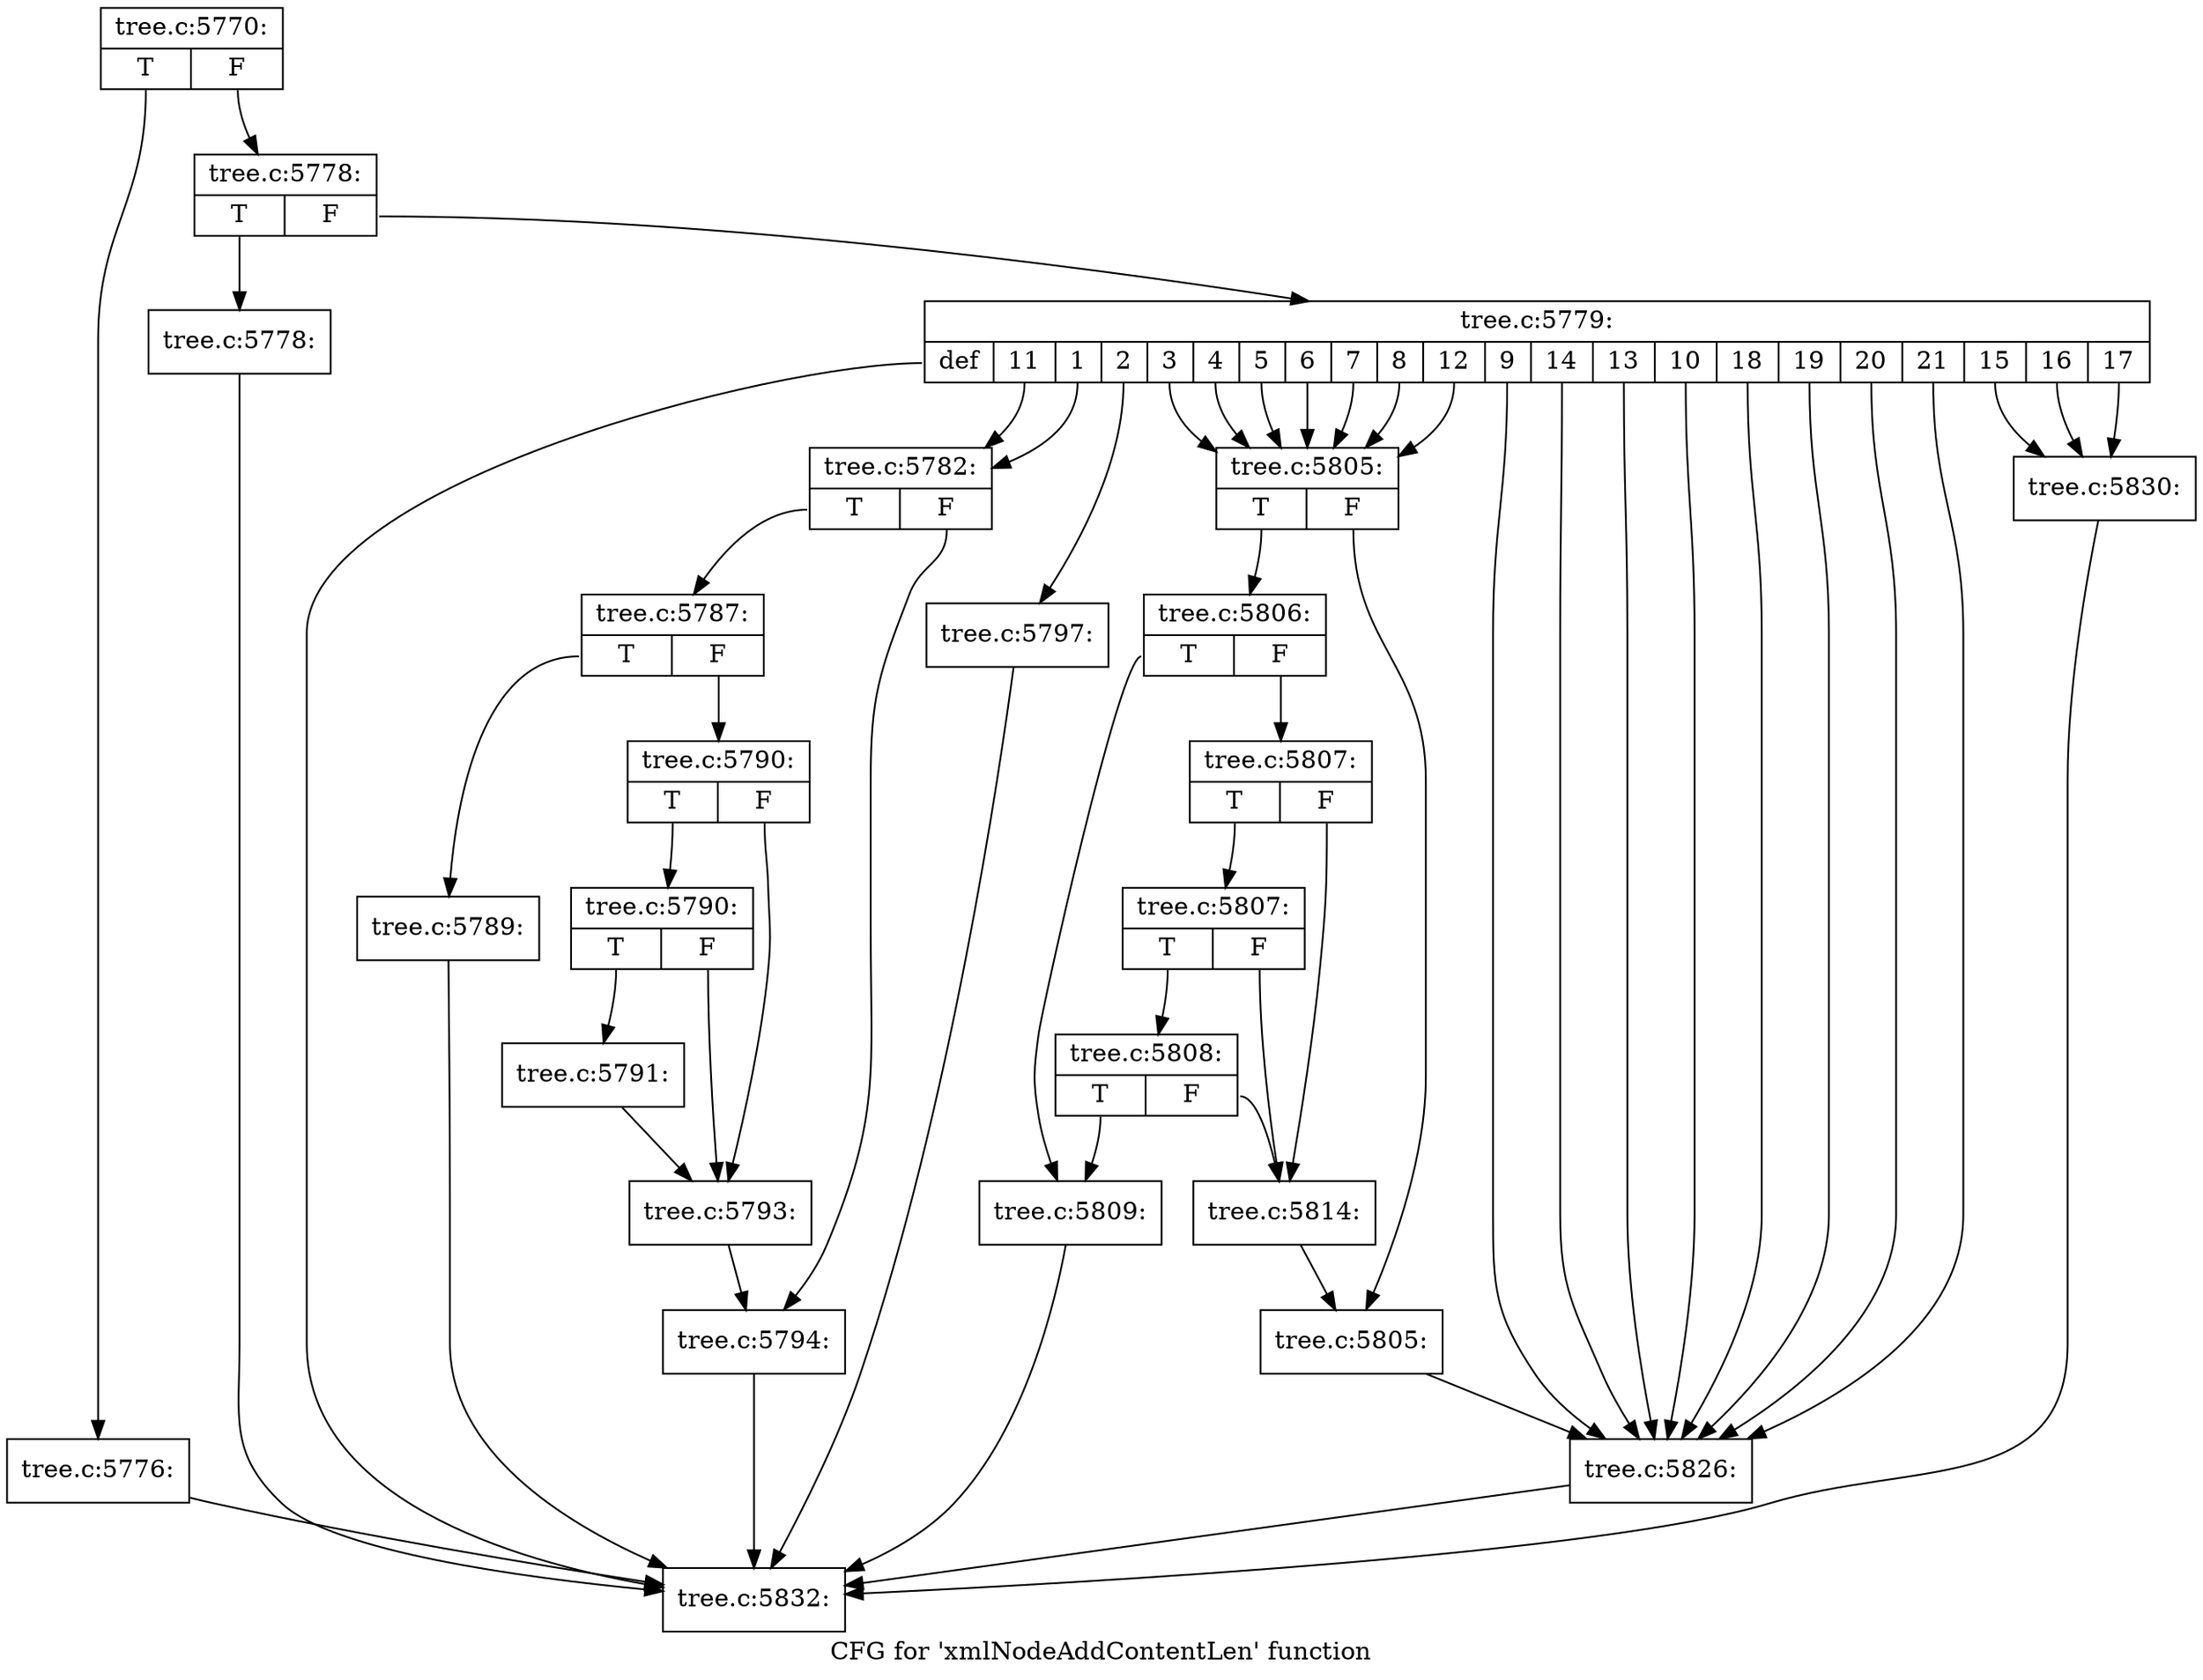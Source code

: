 digraph "CFG for 'xmlNodeAddContentLen' function" {
	label="CFG for 'xmlNodeAddContentLen' function";

	Node0x43159d0 [shape=record,label="{tree.c:5770:|{<s0>T|<s1>F}}"];
	Node0x43159d0:s0 -> Node0x4597af0;
	Node0x43159d0:s1 -> Node0x4597b40;
	Node0x4597af0 [shape=record,label="{tree.c:5776:}"];
	Node0x4597af0 -> Node0x4598350;
	Node0x4597b40 [shape=record,label="{tree.c:5778:|{<s0>T|<s1>F}}"];
	Node0x4597b40:s0 -> Node0x4597fc0;
	Node0x4597b40:s1 -> Node0x4598010;
	Node0x4597fc0 [shape=record,label="{tree.c:5778:}"];
	Node0x4597fc0 -> Node0x4598350;
	Node0x4598010 [shape=record,label="{tree.c:5779:|{<s0>def|<s1>11|<s2>1|<s3>2|<s4>3|<s5>4|<s6>5|<s7>6|<s8>7|<s9>8|<s10>12|<s11>9|<s12>14|<s13>13|<s14>10|<s15>18|<s16>19|<s17>20|<s18>21|<s19>15|<s20>16|<s21>17}}"];
	Node0x4598010:s0 -> Node0x4598350;
	Node0x4598010:s1 -> Node0x45988a0;
	Node0x4598010:s2 -> Node0x45988a0;
	Node0x4598010:s3 -> Node0x459b220;
	Node0x4598010:s4 -> Node0x459b550;
	Node0x4598010:s5 -> Node0x459b550;
	Node0x4598010:s6 -> Node0x459b550;
	Node0x4598010:s7 -> Node0x459b550;
	Node0x4598010:s8 -> Node0x459b550;
	Node0x4598010:s9 -> Node0x459b550;
	Node0x4598010:s10 -> Node0x459b550;
	Node0x4598010:s11 -> Node0x43cf500;
	Node0x4598010:s12 -> Node0x43cf500;
	Node0x4598010:s13 -> Node0x43cf500;
	Node0x4598010:s14 -> Node0x43cf500;
	Node0x4598010:s15 -> Node0x43cf500;
	Node0x4598010:s16 -> Node0x43cf500;
	Node0x4598010:s17 -> Node0x43cf500;
	Node0x4598010:s18 -> Node0x43cf500;
	Node0x4598010:s19 -> Node0x459adc0;
	Node0x4598010:s20 -> Node0x459adc0;
	Node0x4598010:s21 -> Node0x459adc0;
	Node0x45988a0 [shape=record,label="{tree.c:5782:|{<s0>T|<s1>F}}"];
	Node0x45988a0:s0 -> Node0x4599780;
	Node0x45988a0:s1 -> Node0x45997d0;
	Node0x4599780 [shape=record,label="{tree.c:5787:|{<s0>T|<s1>F}}"];
	Node0x4599780:s0 -> Node0x4599e00;
	Node0x4599780:s1 -> Node0x4599e50;
	Node0x4599e00 [shape=record,label="{tree.c:5789:}"];
	Node0x4599e00 -> Node0x4598350;
	Node0x4599e50 [shape=record,label="{tree.c:5790:|{<s0>T|<s1>F}}"];
	Node0x4599e50:s0 -> Node0x459a300;
	Node0x4599e50:s1 -> Node0x459a2b0;
	Node0x459a300 [shape=record,label="{tree.c:5790:|{<s0>T|<s1>F}}"];
	Node0x459a300:s0 -> Node0x459a260;
	Node0x459a300:s1 -> Node0x459a2b0;
	Node0x459a260 [shape=record,label="{tree.c:5791:}"];
	Node0x459a260 -> Node0x459a2b0;
	Node0x459a2b0 [shape=record,label="{tree.c:5793:}"];
	Node0x459a2b0 -> Node0x45997d0;
	Node0x45997d0 [shape=record,label="{tree.c:5794:}"];
	Node0x45997d0 -> Node0x4598350;
	Node0x459b220 [shape=record,label="{tree.c:5797:}"];
	Node0x459b220 -> Node0x4598350;
	Node0x459b550 [shape=record,label="{tree.c:5805:|{<s0>T|<s1>F}}"];
	Node0x459b550:s0 -> Node0x459b720;
	Node0x459b550:s1 -> Node0x459b770;
	Node0x459b720 [shape=record,label="{tree.c:5806:|{<s0>T|<s1>F}}"];
	Node0x459b720:s0 -> Node0x459ba20;
	Node0x459b720:s1 -> Node0x459bac0;
	Node0x459bac0 [shape=record,label="{tree.c:5807:|{<s0>T|<s1>F}}"];
	Node0x459bac0:s0 -> Node0x459c110;
	Node0x459bac0:s1 -> Node0x459ba70;
	Node0x459c110 [shape=record,label="{tree.c:5807:|{<s0>T|<s1>F}}"];
	Node0x459c110:s0 -> Node0x459c090;
	Node0x459c110:s1 -> Node0x459ba70;
	Node0x459c090 [shape=record,label="{tree.c:5808:|{<s0>T|<s1>F}}"];
	Node0x459c090:s0 -> Node0x459ba20;
	Node0x459c090:s1 -> Node0x459ba70;
	Node0x459ba20 [shape=record,label="{tree.c:5809:}"];
	Node0x459ba20 -> Node0x4598350;
	Node0x459ba70 [shape=record,label="{tree.c:5814:}"];
	Node0x459ba70 -> Node0x459b770;
	Node0x459b770 [shape=record,label="{tree.c:5805:}"];
	Node0x459b770 -> Node0x43cf500;
	Node0x43cf500 [shape=record,label="{tree.c:5826:}"];
	Node0x43cf500 -> Node0x4598350;
	Node0x459adc0 [shape=record,label="{tree.c:5830:}"];
	Node0x459adc0 -> Node0x4598350;
	Node0x4598350 [shape=record,label="{tree.c:5832:}"];
}
